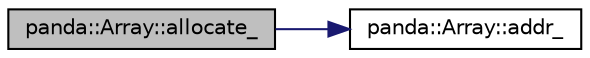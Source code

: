 digraph G
{
  edge [fontname="Helvetica",fontsize="10",labelfontname="Helvetica",labelfontsize="10"];
  node [fontname="Helvetica",fontsize="10",shape=record];
  rankdir=LR;
  Node1 [label="panda::Array::allocate_",height=0.2,width=0.4,color="black", fillcolor="grey75", style="filled" fontcolor="black"];
  Node1 -> Node2 [color="midnightblue",fontsize="10",style="solid"];
  Node2 [label="panda::Array::addr_",height=0.2,width=0.4,color="black", fillcolor="white", style="filled",URL="$classpanda_1_1Array.html#a7ccf276765e6e092bea87b7181053ac5"];
}

